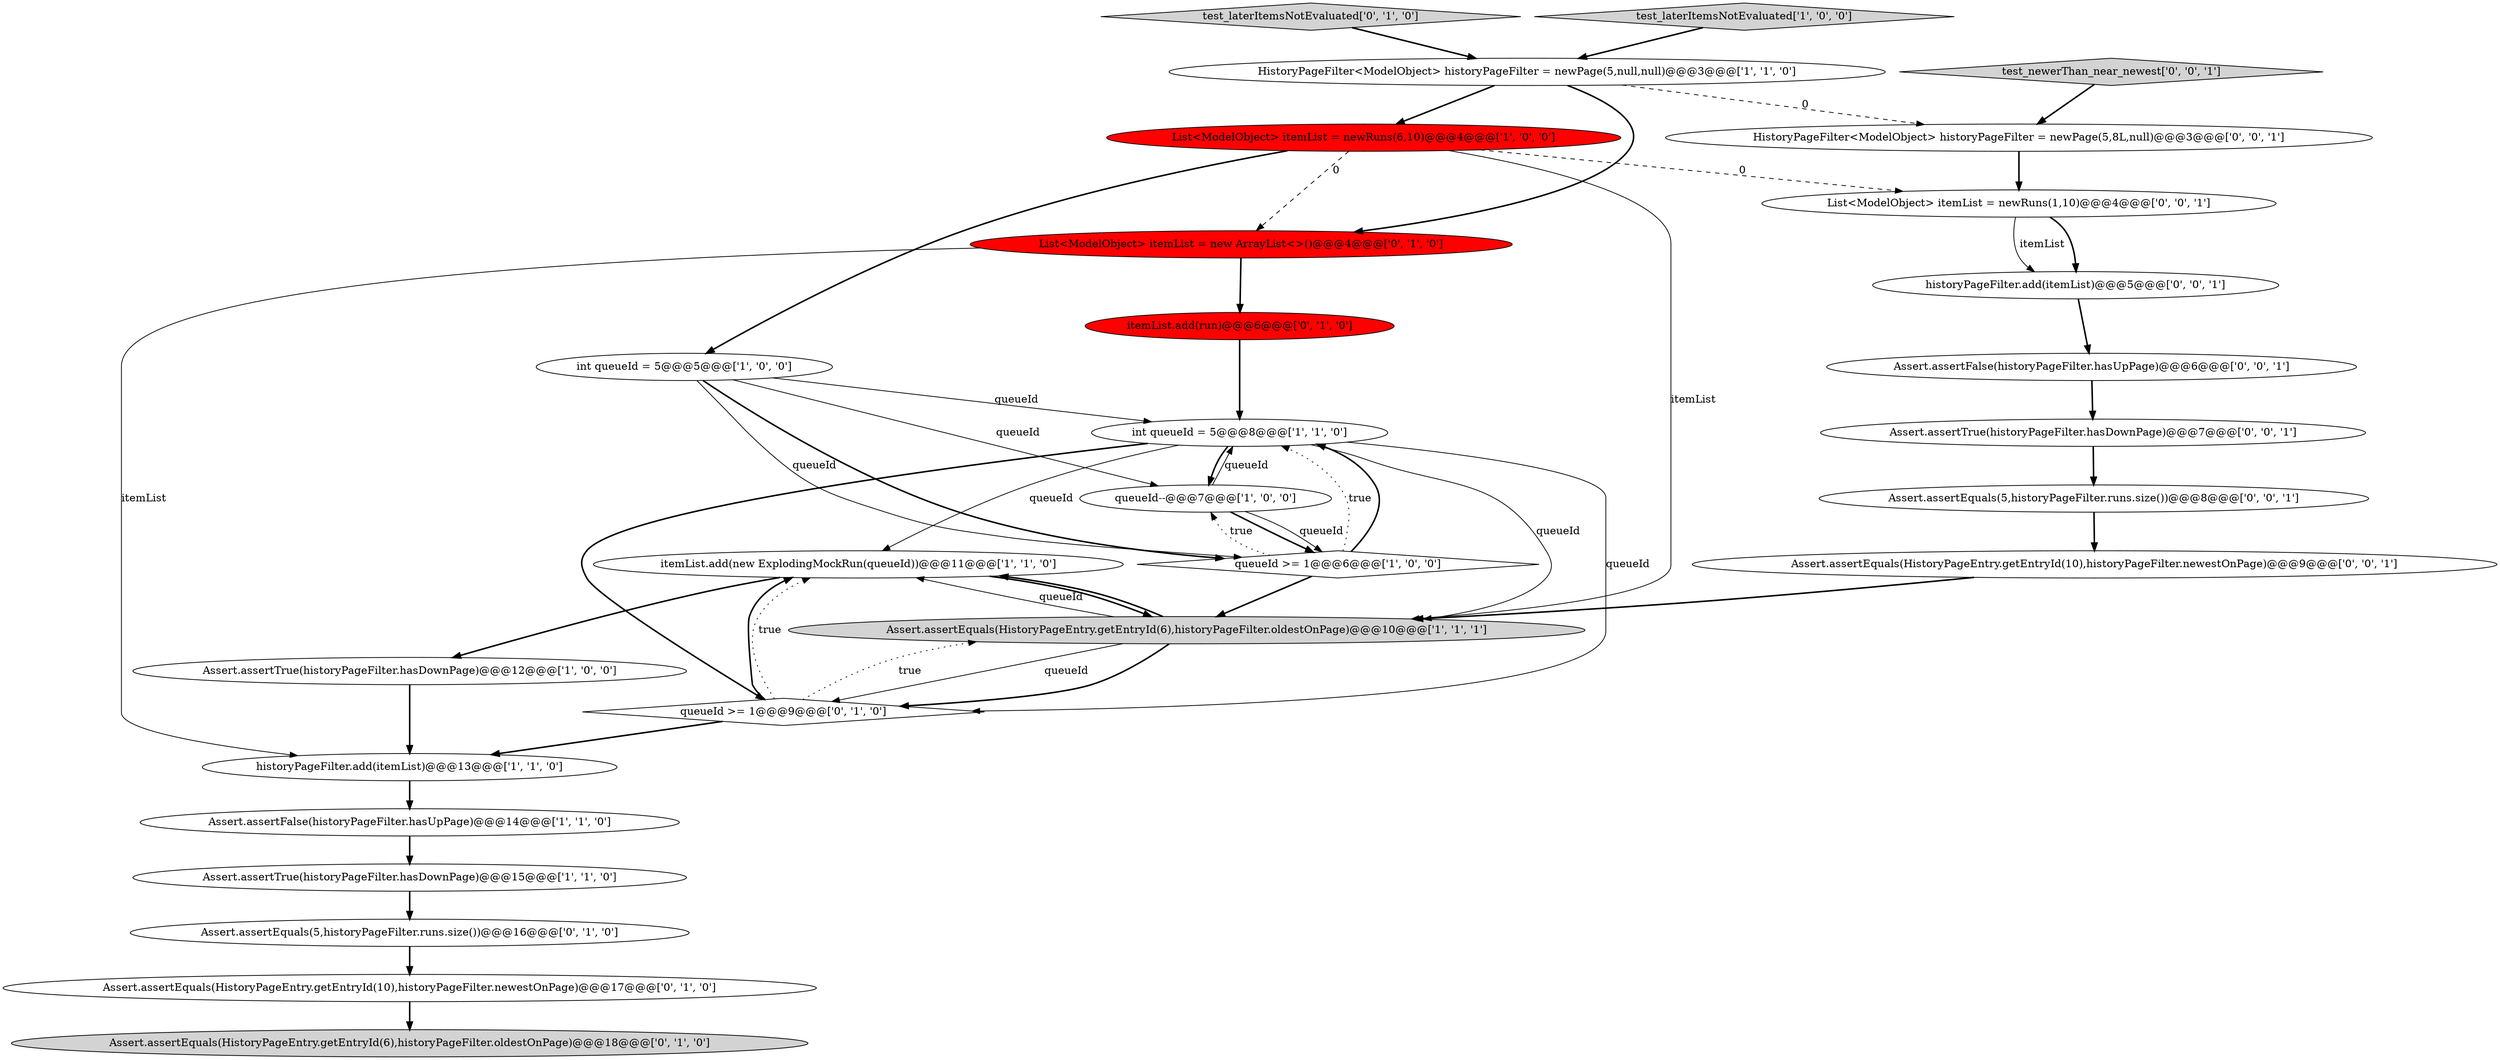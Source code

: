 digraph {
15 [style = filled, label = "Assert.assertEquals(HistoryPageEntry.getEntryId(10),historyPageFilter.newestOnPage)@@@17@@@['0', '1', '0']", fillcolor = white, shape = ellipse image = "AAA0AAABBB2BBB"];
23 [style = filled, label = "List<ModelObject> itemList = newRuns(1,10)@@@4@@@['0', '0', '1']", fillcolor = white, shape = ellipse image = "AAA0AAABBB3BBB"];
12 [style = filled, label = "Assert.assertEquals(HistoryPageEntry.getEntryId(6),historyPageFilter.oldestOnPage)@@@10@@@['1', '1', '1']", fillcolor = lightgray, shape = ellipse image = "AAA0AAABBB1BBB"];
9 [style = filled, label = "int queueId = 5@@@8@@@['1', '1', '0']", fillcolor = white, shape = ellipse image = "AAA0AAABBB1BBB"];
27 [style = filled, label = "Assert.assertTrue(historyPageFilter.hasDownPage)@@@7@@@['0', '0', '1']", fillcolor = white, shape = ellipse image = "AAA0AAABBB3BBB"];
8 [style = filled, label = "HistoryPageFilter<ModelObject> historyPageFilter = newPage(5,null,null)@@@3@@@['1', '1', '0']", fillcolor = white, shape = ellipse image = "AAA0AAABBB1BBB"];
18 [style = filled, label = "Assert.assertEquals(5,historyPageFilter.runs.size())@@@16@@@['0', '1', '0']", fillcolor = white, shape = ellipse image = "AAA0AAABBB2BBB"];
24 [style = filled, label = "Assert.assertEquals(HistoryPageEntry.getEntryId(10),historyPageFilter.newestOnPage)@@@9@@@['0', '0', '1']", fillcolor = white, shape = ellipse image = "AAA0AAABBB3BBB"];
22 [style = filled, label = "Assert.assertFalse(historyPageFilter.hasUpPage)@@@6@@@['0', '0', '1']", fillcolor = white, shape = ellipse image = "AAA0AAABBB3BBB"];
6 [style = filled, label = "Assert.assertFalse(historyPageFilter.hasUpPage)@@@14@@@['1', '1', '0']", fillcolor = white, shape = ellipse image = "AAA0AAABBB1BBB"];
7 [style = filled, label = "queueId--@@@7@@@['1', '0', '0']", fillcolor = white, shape = ellipse image = "AAA0AAABBB1BBB"];
16 [style = filled, label = "Assert.assertEquals(HistoryPageEntry.getEntryId(6),historyPageFilter.oldestOnPage)@@@18@@@['0', '1', '0']", fillcolor = lightgray, shape = ellipse image = "AAA0AAABBB2BBB"];
26 [style = filled, label = "test_newerThan_near_newest['0', '0', '1']", fillcolor = lightgray, shape = diamond image = "AAA0AAABBB3BBB"];
20 [style = filled, label = "HistoryPageFilter<ModelObject> historyPageFilter = newPage(5,8L,null)@@@3@@@['0', '0', '1']", fillcolor = white, shape = ellipse image = "AAA0AAABBB3BBB"];
4 [style = filled, label = "Assert.assertTrue(historyPageFilter.hasDownPage)@@@12@@@['1', '0', '0']", fillcolor = white, shape = ellipse image = "AAA0AAABBB1BBB"];
1 [style = filled, label = "historyPageFilter.add(itemList)@@@13@@@['1', '1', '0']", fillcolor = white, shape = ellipse image = "AAA0AAABBB1BBB"];
3 [style = filled, label = "List<ModelObject> itemList = newRuns(6,10)@@@4@@@['1', '0', '0']", fillcolor = red, shape = ellipse image = "AAA1AAABBB1BBB"];
14 [style = filled, label = "test_laterItemsNotEvaluated['0', '1', '0']", fillcolor = lightgray, shape = diamond image = "AAA0AAABBB2BBB"];
11 [style = filled, label = "queueId >= 1@@@6@@@['1', '0', '0']", fillcolor = white, shape = diamond image = "AAA0AAABBB1BBB"];
2 [style = filled, label = "Assert.assertTrue(historyPageFilter.hasDownPage)@@@15@@@['1', '1', '0']", fillcolor = white, shape = ellipse image = "AAA0AAABBB1BBB"];
5 [style = filled, label = "itemList.add(new ExplodingMockRun(queueId))@@@11@@@['1', '1', '0']", fillcolor = white, shape = ellipse image = "AAA0AAABBB1BBB"];
17 [style = filled, label = "itemList.add(run)@@@6@@@['0', '1', '0']", fillcolor = red, shape = ellipse image = "AAA1AAABBB2BBB"];
10 [style = filled, label = "test_laterItemsNotEvaluated['1', '0', '0']", fillcolor = lightgray, shape = diamond image = "AAA0AAABBB1BBB"];
0 [style = filled, label = "int queueId = 5@@@5@@@['1', '0', '0']", fillcolor = white, shape = ellipse image = "AAA0AAABBB1BBB"];
13 [style = filled, label = "queueId >= 1@@@9@@@['0', '1', '0']", fillcolor = white, shape = diamond image = "AAA0AAABBB2BBB"];
19 [style = filled, label = "List<ModelObject> itemList = new ArrayList<>()@@@4@@@['0', '1', '0']", fillcolor = red, shape = ellipse image = "AAA1AAABBB2BBB"];
25 [style = filled, label = "Assert.assertEquals(5,historyPageFilter.runs.size())@@@8@@@['0', '0', '1']", fillcolor = white, shape = ellipse image = "AAA0AAABBB3BBB"];
21 [style = filled, label = "historyPageFilter.add(itemList)@@@5@@@['0', '0', '1']", fillcolor = white, shape = ellipse image = "AAA0AAABBB3BBB"];
7->9 [style = solid, label="queueId"];
11->7 [style = dotted, label="true"];
12->13 [style = solid, label="queueId"];
24->12 [style = bold, label=""];
19->1 [style = solid, label="itemList"];
7->11 [style = bold, label=""];
12->5 [style = bold, label=""];
13->12 [style = dotted, label="true"];
8->19 [style = bold, label=""];
17->9 [style = bold, label=""];
8->3 [style = bold, label=""];
18->15 [style = bold, label=""];
8->20 [style = dashed, label="0"];
0->11 [style = bold, label=""];
2->18 [style = bold, label=""];
9->13 [style = solid, label="queueId"];
11->9 [style = dotted, label="true"];
11->12 [style = bold, label=""];
13->5 [style = dotted, label="true"];
19->17 [style = bold, label=""];
0->7 [style = solid, label="queueId"];
9->7 [style = bold, label=""];
11->9 [style = bold, label=""];
15->16 [style = bold, label=""];
13->1 [style = bold, label=""];
3->0 [style = bold, label=""];
3->19 [style = dashed, label="0"];
6->2 [style = bold, label=""];
3->12 [style = solid, label="itemList"];
3->23 [style = dashed, label="0"];
12->13 [style = bold, label=""];
25->24 [style = bold, label=""];
12->5 [style = solid, label="queueId"];
23->21 [style = solid, label="itemList"];
1->6 [style = bold, label=""];
20->23 [style = bold, label=""];
10->8 [style = bold, label=""];
23->21 [style = bold, label=""];
5->12 [style = bold, label=""];
22->27 [style = bold, label=""];
21->22 [style = bold, label=""];
0->11 [style = solid, label="queueId"];
5->4 [style = bold, label=""];
9->12 [style = solid, label="queueId"];
13->5 [style = bold, label=""];
4->1 [style = bold, label=""];
14->8 [style = bold, label=""];
0->9 [style = solid, label="queueId"];
7->11 [style = solid, label="queueId"];
27->25 [style = bold, label=""];
9->5 [style = solid, label="queueId"];
26->20 [style = bold, label=""];
9->13 [style = bold, label=""];
}
